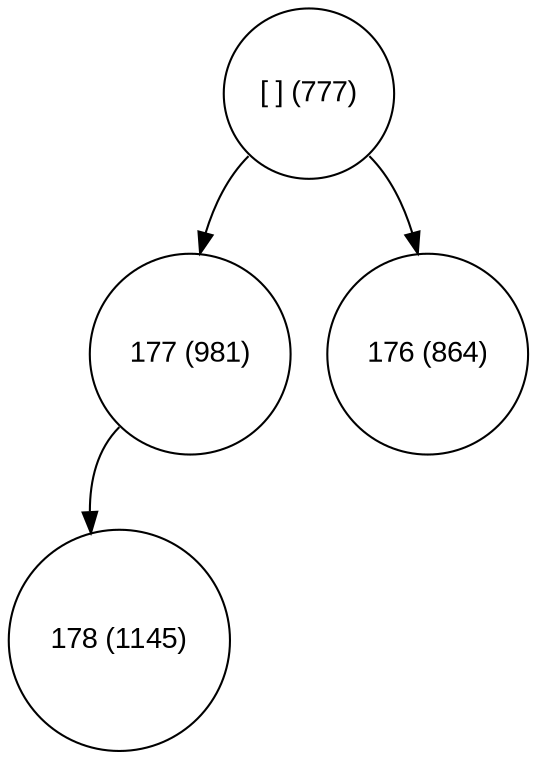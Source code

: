 digraph move_down {
	node [fontname="Arial", shape="circle", width=0.5]; 

	0 [label = "[ ] (777)"];
	0:sw -> 1;
	1 [label = "177 (981)"];
	1:sw -> 3;
	3 [label = "178 (1145)"];
	0:se -> 2;
	2 [label = "176 (864)"];
}
